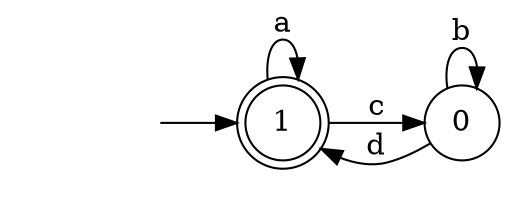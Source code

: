 digraph finite_state_machine { rankdir=LR
	node [shape=doublecircle]
	1

	node [shape=circle]
	fake0 [style=invisible]
	fake0 -> 1

	1 -> 1 [label="a"] 
	1 -> 0 [label="c"] 
	0 -> 0 [label="b"] 
	0 -> 1 [label="d"] 
}
